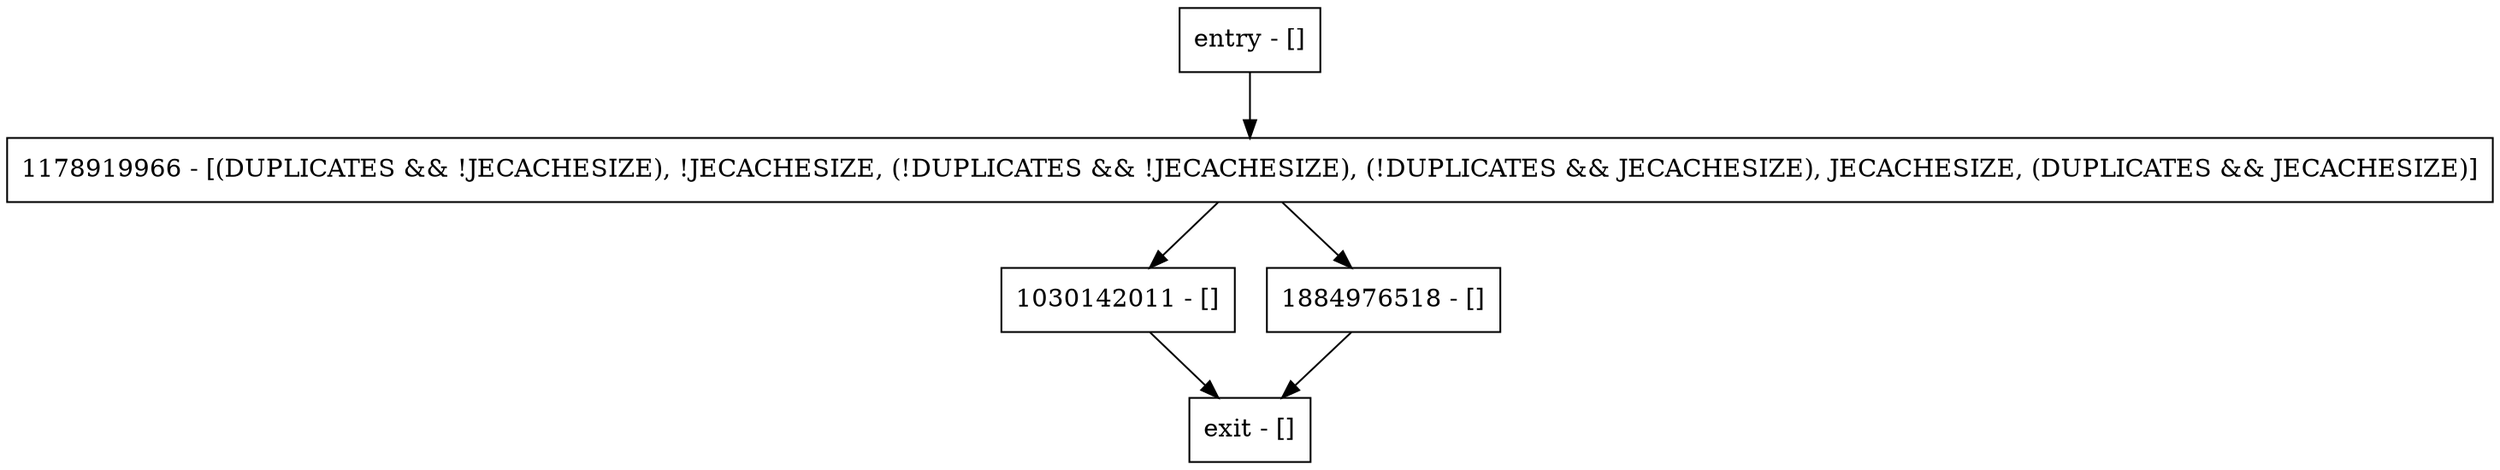 digraph assertState {
node [shape=record];
entry [label="entry - []"];
exit [label="exit - []"];
1030142011 [label="1030142011 - []"];
1884976518 [label="1884976518 - []"];
1178919966 [label="1178919966 - [(DUPLICATES && !JECACHESIZE), !JECACHESIZE, (!DUPLICATES && !JECACHESIZE), (!DUPLICATES && JECACHESIZE), JECACHESIZE, (DUPLICATES && JECACHESIZE)]"];
entry;
exit;
entry -> 1178919966;
1030142011 -> exit;
1884976518 -> exit;
1178919966 -> 1030142011;
1178919966 -> 1884976518;
}
